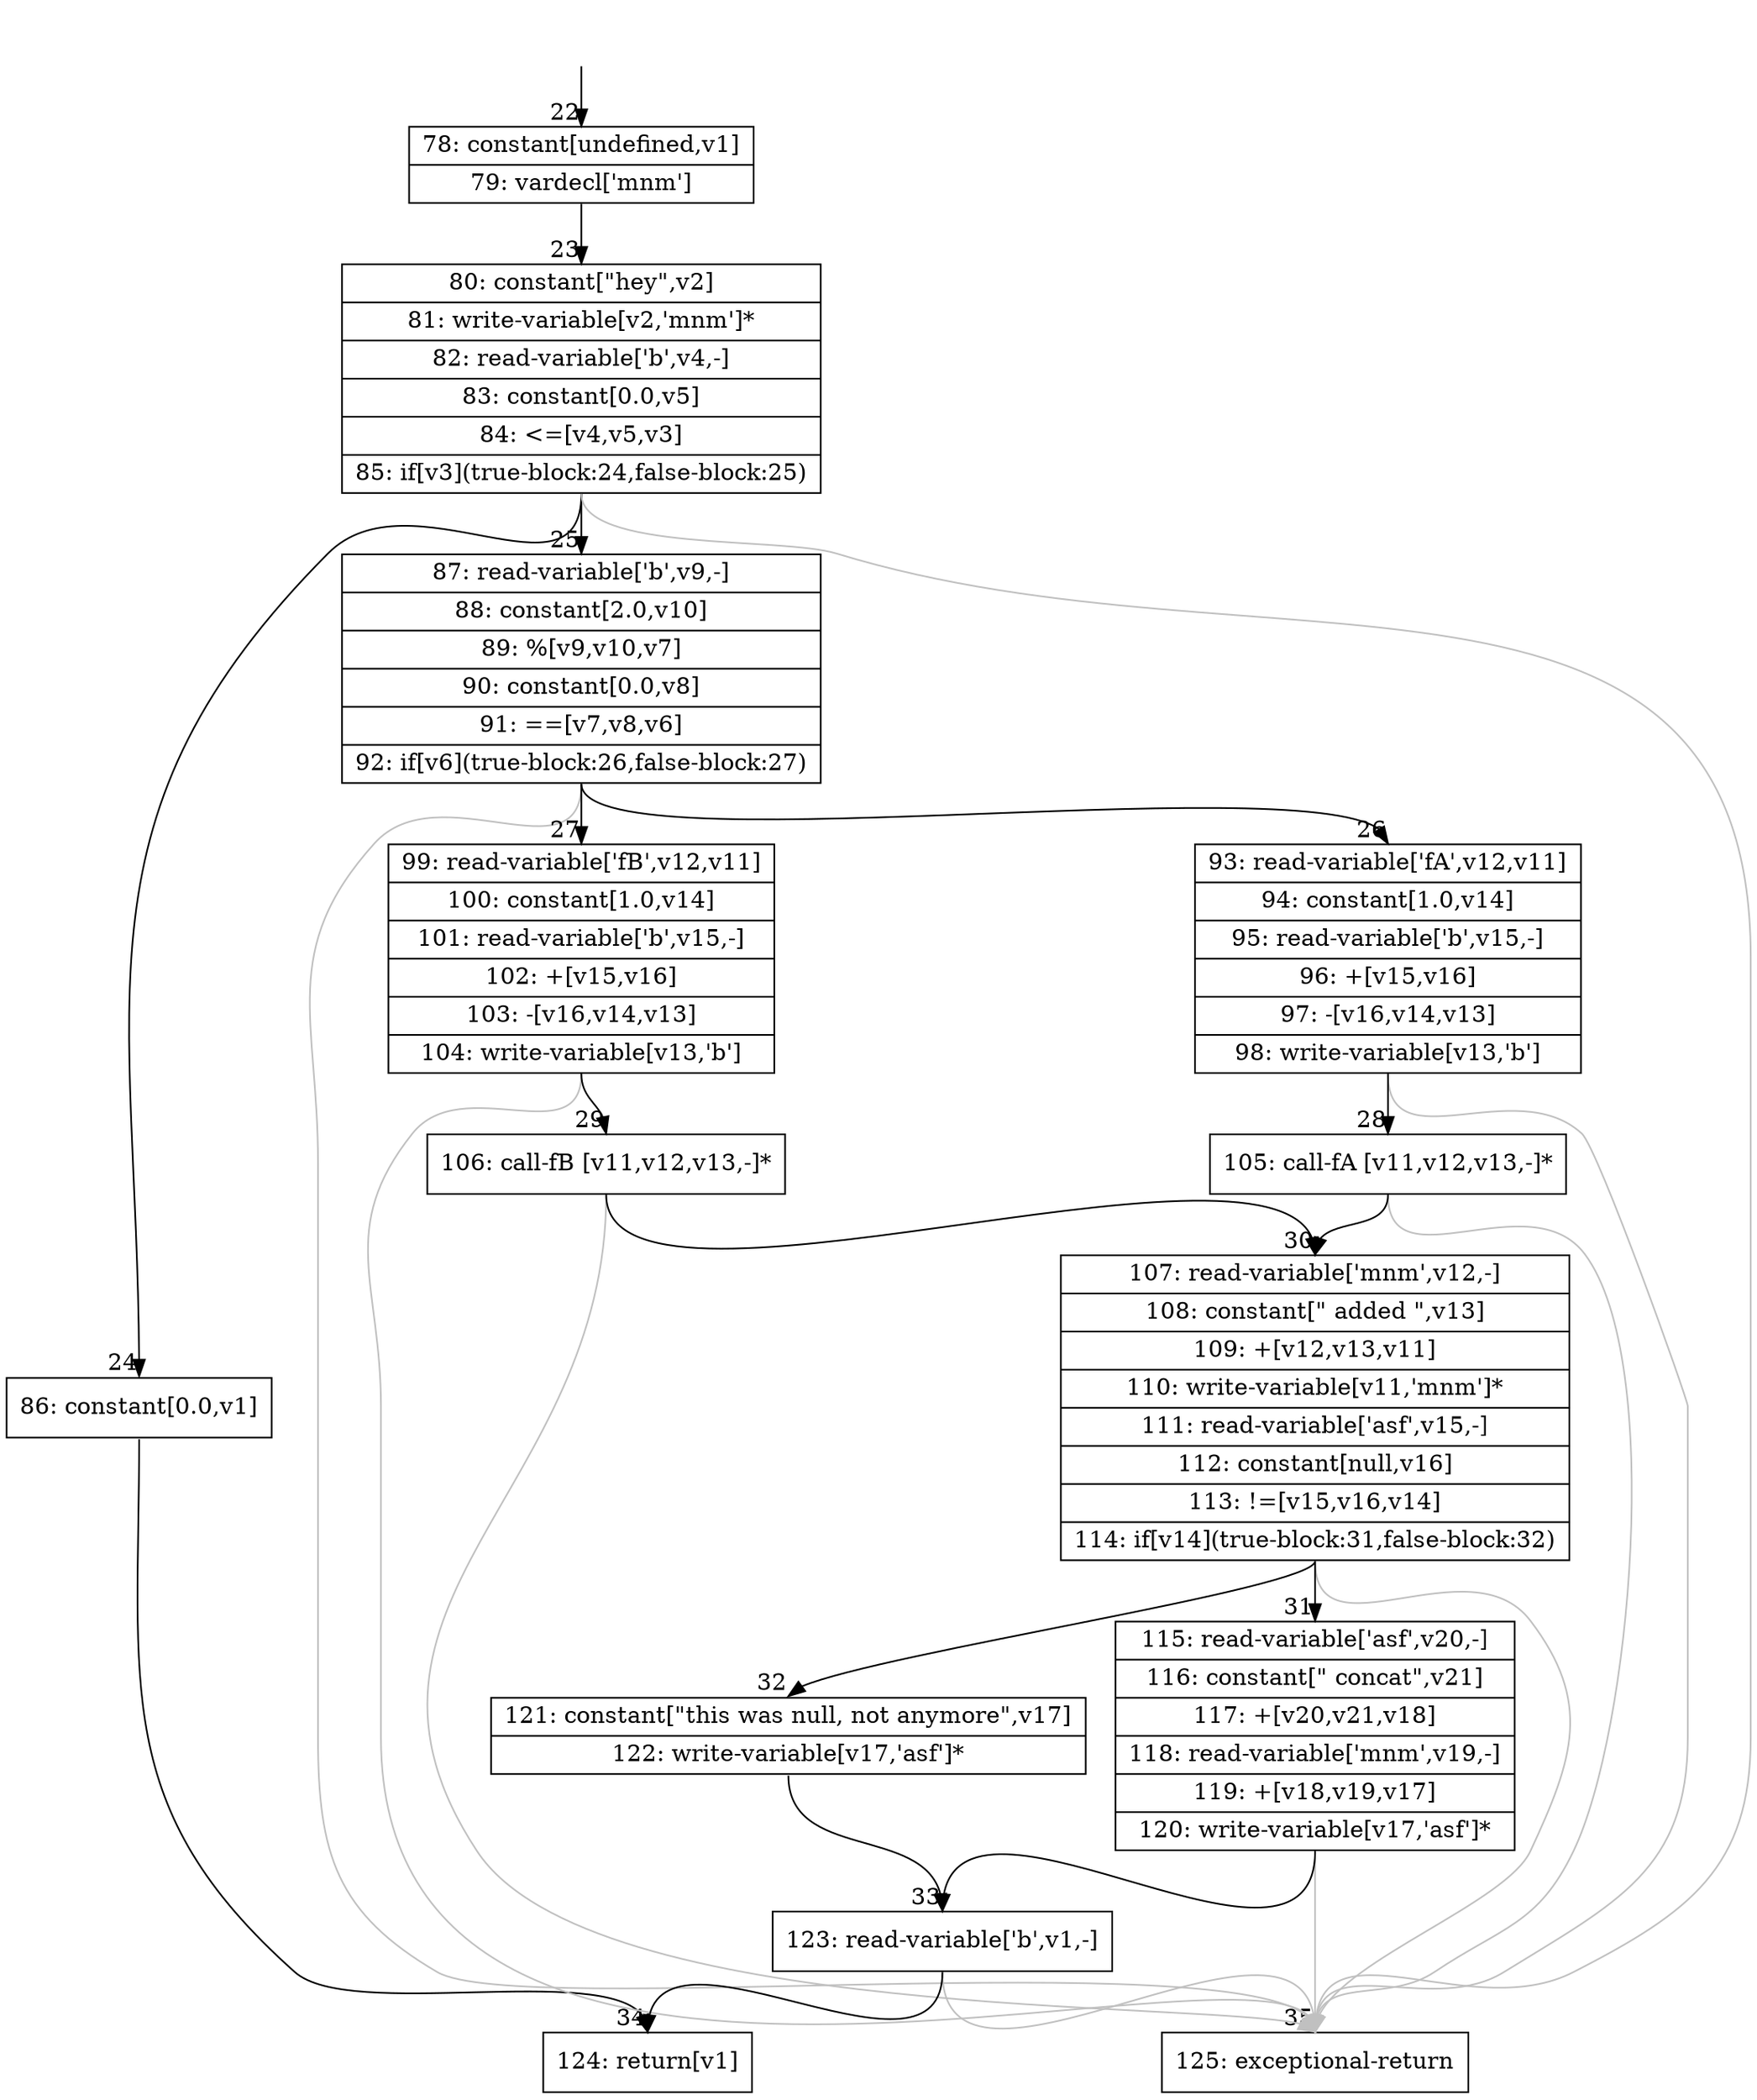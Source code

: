 digraph {
rankdir="TD"
BB_entry2[shape=none,label=""];
BB_entry2 -> BB22 [tailport=s, headport=n, headlabel="    22"]
BB22 [shape=record label="{78: constant[undefined,v1]|79: vardecl['mnm']}" ] 
BB22 -> BB23 [tailport=s, headport=n, headlabel="      23"]
BB23 [shape=record label="{80: constant[\"hey\",v2]|81: write-variable[v2,'mnm']*|82: read-variable['b',v4,-]|83: constant[0.0,v5]|84: \<=[v4,v5,v3]|85: if[v3](true-block:24,false-block:25)}" ] 
BB23 -> BB24 [tailport=s, headport=n, headlabel="      24"]
BB23 -> BB25 [tailport=s, headport=n, headlabel="      25"]
BB23 -> BB35 [tailport=s, headport=n, color=gray, headlabel="      35"]
BB24 [shape=record label="{86: constant[0.0,v1]}" ] 
BB24 -> BB34 [tailport=s, headport=n, headlabel="      34"]
BB25 [shape=record label="{87: read-variable['b',v9,-]|88: constant[2.0,v10]|89: %[v9,v10,v7]|90: constant[0.0,v8]|91: ==[v7,v8,v6]|92: if[v6](true-block:26,false-block:27)}" ] 
BB25 -> BB26 [tailport=s, headport=n, headlabel="      26"]
BB25 -> BB27 [tailport=s, headport=n, headlabel="      27"]
BB25 -> BB35 [tailport=s, headport=n, color=gray]
BB26 [shape=record label="{93: read-variable['fA',v12,v11]|94: constant[1.0,v14]|95: read-variable['b',v15,-]|96: +[v15,v16]|97: -[v16,v14,v13]|98: write-variable[v13,'b']}" ] 
BB26 -> BB28 [tailport=s, headport=n, headlabel="      28"]
BB26 -> BB35 [tailport=s, headport=n, color=gray]
BB27 [shape=record label="{99: read-variable['fB',v12,v11]|100: constant[1.0,v14]|101: read-variable['b',v15,-]|102: +[v15,v16]|103: -[v16,v14,v13]|104: write-variable[v13,'b']}" ] 
BB27 -> BB29 [tailport=s, headport=n, headlabel="      29"]
BB27 -> BB35 [tailport=s, headport=n, color=gray]
BB28 [shape=record label="{105: call-fA [v11,v12,v13,-]*}" ] 
BB28 -> BB30 [tailport=s, headport=n, headlabel="      30"]
BB28 -> BB35 [tailport=s, headport=n, color=gray]
BB29 [shape=record label="{106: call-fB [v11,v12,v13,-]*}" ] 
BB29 -> BB30 [tailport=s, headport=n]
BB29 -> BB35 [tailport=s, headport=n, color=gray]
BB30 [shape=record label="{107: read-variable['mnm',v12,-]|108: constant[\" added \",v13]|109: +[v12,v13,v11]|110: write-variable[v11,'mnm']*|111: read-variable['asf',v15,-]|112: constant[null,v16]|113: !=[v15,v16,v14]|114: if[v14](true-block:31,false-block:32)}" ] 
BB30 -> BB31 [tailport=s, headport=n, headlabel="      31"]
BB30 -> BB32 [tailport=s, headport=n, headlabel="      32"]
BB30 -> BB35 [tailport=s, headport=n, color=gray]
BB31 [shape=record label="{115: read-variable['asf',v20,-]|116: constant[\" concat\",v21]|117: +[v20,v21,v18]|118: read-variable['mnm',v19,-]|119: +[v18,v19,v17]|120: write-variable[v17,'asf']*}" ] 
BB31 -> BB33 [tailport=s, headport=n, headlabel="      33"]
BB31 -> BB35 [tailport=s, headport=n, color=gray]
BB32 [shape=record label="{121: constant[\"this was null, not anymore\",v17]|122: write-variable[v17,'asf']*}" ] 
BB32 -> BB33 [tailport=s, headport=n]
BB33 [shape=record label="{123: read-variable['b',v1,-]}" ] 
BB33 -> BB34 [tailport=s, headport=n]
BB33 -> BB35 [tailport=s, headport=n, color=gray]
BB34 [shape=record label="{124: return[v1]}" ] 
BB35 [shape=record label="{125: exceptional-return}" ] 
//#$~ 56
}

